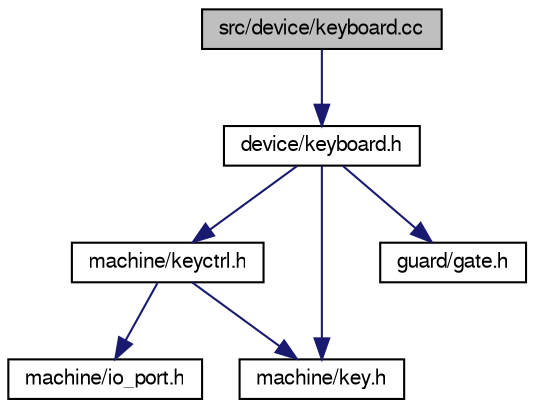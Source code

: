 digraph "src/device/keyboard.cc"
{
  bgcolor="transparent";
  edge [fontname="FreeSans",fontsize="10",labelfontname="FreeSans",labelfontsize="10"];
  node [fontname="FreeSans",fontsize="10",shape=record];
  Node1 [label="src/device/keyboard.cc",height=0.2,width=0.4,color="black", fillcolor="grey75", style="filled" fontcolor="black"];
  Node1 -> Node2 [color="midnightblue",fontsize="10",style="solid",fontname="FreeSans"];
  Node2 [label="device/keyboard.h",height=0.2,width=0.4,color="black",URL="$device_2keyboard_8h.html"];
  Node2 -> Node3 [color="midnightblue",fontsize="10",style="solid",fontname="FreeSans"];
  Node3 [label="machine/keyctrl.h",height=0.2,width=0.4,color="black",URL="$keyctrl_8h.html"];
  Node3 -> Node4 [color="midnightblue",fontsize="10",style="solid",fontname="FreeSans"];
  Node4 [label="machine/io_port.h",height=0.2,width=0.4,color="black",URL="$io__port_8h.html"];
  Node3 -> Node5 [color="midnightblue",fontsize="10",style="solid",fontname="FreeSans"];
  Node5 [label="machine/key.h",height=0.2,width=0.4,color="black",URL="$key_8h.html"];
  Node2 -> Node6 [color="midnightblue",fontsize="10",style="solid",fontname="FreeSans"];
  Node6 [label="guard/gate.h",height=0.2,width=0.4,color="black",URL="$gate_8h.html"];
  Node2 -> Node5 [color="midnightblue",fontsize="10",style="solid",fontname="FreeSans"];
}
